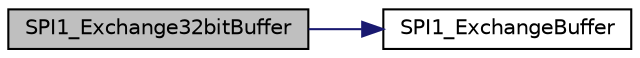 digraph "SPI1_Exchange32bitBuffer"
{
 // LATEX_PDF_SIZE
  edge [fontname="Helvetica",fontsize="10",labelfontname="Helvetica",labelfontsize="10"];
  node [fontname="Helvetica",fontsize="10",shape=record];
  rankdir="LR";
  Node1 [label="SPI1_Exchange32bitBuffer",height=0.2,width=0.4,color="black", fillcolor="grey75", style="filled", fontcolor="black",tooltip=" "];
  Node1 -> Node2 [color="midnightblue",fontsize="10",style="solid",fontname="Helvetica"];
  Node2 [label="SPI1_ExchangeBuffer",height=0.2,width=0.4,color="black", fillcolor="white", style="filled",URL="$spi1_8c.html#a25723d28d814934bf890e1e984a4c8d0",tooltip=" "];
}
